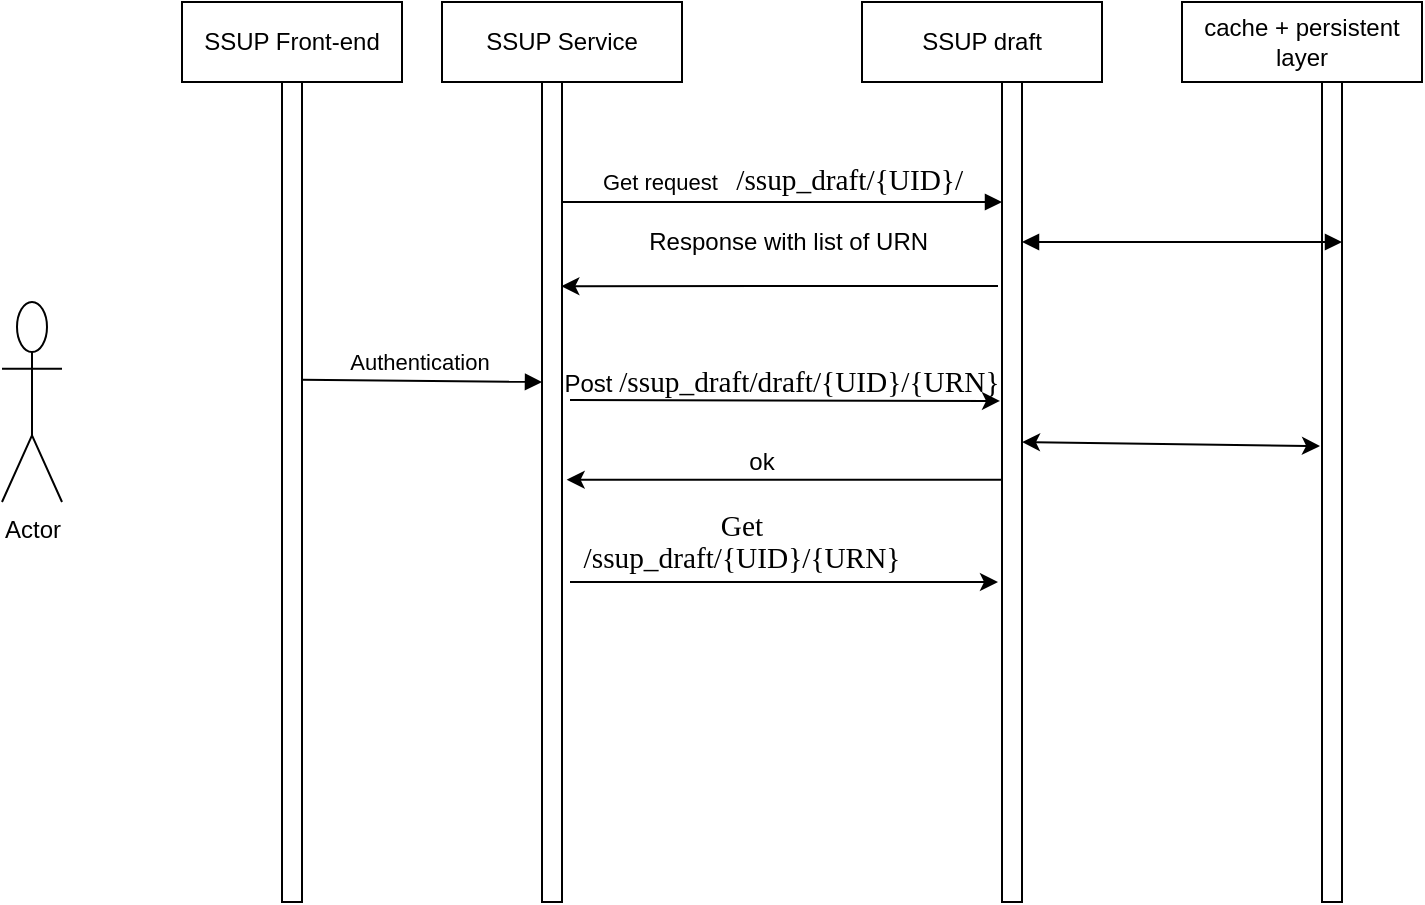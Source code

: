 <mxfile version="14.1.8" type="github">
  <diagram id="rs3CxmLkjNbnN_WrkPo7" name="Page-1">
    <mxGraphModel dx="1609" dy="469" grid="1" gridSize="10" guides="1" tooltips="1" connect="1" arrows="1" fold="1" page="1" pageScale="1" pageWidth="827" pageHeight="1169" math="0" shadow="0">
      <root>
        <mxCell id="0" />
        <mxCell id="1" parent="0" />
        <mxCell id="5L5P67k_fLgxKDmLQXB--1" value="SSUP Front-end" style="rounded=0;whiteSpace=wrap;html=1;" vertex="1" parent="1">
          <mxGeometry x="20" y="20" width="110" height="40" as="geometry" />
        </mxCell>
        <mxCell id="5L5P67k_fLgxKDmLQXB--2" value="SSUP Service" style="rounded=0;whiteSpace=wrap;html=1;" vertex="1" parent="1">
          <mxGeometry x="150" y="20" width="120" height="40" as="geometry" />
        </mxCell>
        <mxCell id="5L5P67k_fLgxKDmLQXB--3" value="SSUP draft" style="rounded=0;whiteSpace=wrap;html=1;" vertex="1" parent="1">
          <mxGeometry x="360" y="20" width="120" height="40" as="geometry" />
        </mxCell>
        <mxCell id="5L5P67k_fLgxKDmLQXB--6" value="cache + persistent layer" style="rounded=0;whiteSpace=wrap;html=1;" vertex="1" parent="1">
          <mxGeometry x="520" y="20" width="120" height="40" as="geometry" />
        </mxCell>
        <mxCell id="5L5P67k_fLgxKDmLQXB--10" value="Actor" style="shape=umlActor;verticalLabelPosition=bottom;verticalAlign=top;html=1;" vertex="1" parent="1">
          <mxGeometry x="-70" y="170" width="30" height="100" as="geometry" />
        </mxCell>
        <mxCell id="5L5P67k_fLgxKDmLQXB--13" value="" style="html=1;points=[];perimeter=orthogonalPerimeter;" vertex="1" parent="1">
          <mxGeometry x="70" y="60" width="10" height="410" as="geometry" />
        </mxCell>
        <mxCell id="5L5P67k_fLgxKDmLQXB--14" value="" style="html=1;points=[];perimeter=orthogonalPerimeter;" vertex="1" parent="1">
          <mxGeometry x="200" y="60" width="10" height="410" as="geometry" />
        </mxCell>
        <mxCell id="5L5P67k_fLgxKDmLQXB--15" value="" style="html=1;points=[];perimeter=orthogonalPerimeter;" vertex="1" parent="1">
          <mxGeometry x="430" y="60" width="10" height="410" as="geometry" />
        </mxCell>
        <mxCell id="5L5P67k_fLgxKDmLQXB--16" value="" style="html=1;points=[];perimeter=orthogonalPerimeter;" vertex="1" parent="1">
          <mxGeometry x="590" y="60" width="10" height="410" as="geometry" />
        </mxCell>
        <mxCell id="5L5P67k_fLgxKDmLQXB--18" value="Authentication&amp;nbsp;" style="html=1;verticalAlign=bottom;endArrow=block;exitX=0.967;exitY=0.363;exitDx=0;exitDy=0;exitPerimeter=0;" edge="1" parent="1" source="5L5P67k_fLgxKDmLQXB--13">
          <mxGeometry width="80" relative="1" as="geometry">
            <mxPoint x="120" y="210" as="sourcePoint" />
            <mxPoint x="200" y="210" as="targetPoint" />
          </mxGeometry>
        </mxCell>
        <mxCell id="5L5P67k_fLgxKDmLQXB--19" value="&lt;span style=&quot;line-height: 107%&quot;&gt;Get request&amp;nbsp; &amp;nbsp;&lt;/span&gt;&lt;span style=&quot;font-size: 11.0pt ; line-height: 107% ; font-family: &amp;#34;calibri&amp;#34; , &amp;#34;sans-serif&amp;#34;&quot;&gt;/ssup_draft/{UID}/&lt;/span&gt;" style="html=1;verticalAlign=bottom;endArrow=block;exitX=0.967;exitY=0.363;exitDx=0;exitDy=0;exitPerimeter=0;" edge="1" parent="1" target="5L5P67k_fLgxKDmLQXB--15">
          <mxGeometry width="80" relative="1" as="geometry">
            <mxPoint x="210.0" y="120.0" as="sourcePoint" />
            <mxPoint x="330.33" y="121.17" as="targetPoint" />
          </mxGeometry>
        </mxCell>
        <mxCell id="5L5P67k_fLgxKDmLQXB--20" value="" style="endArrow=block;startArrow=block;endFill=1;startFill=1;html=1;" edge="1" parent="1">
          <mxGeometry width="160" relative="1" as="geometry">
            <mxPoint x="440" y="140" as="sourcePoint" />
            <mxPoint x="600" y="140" as="targetPoint" />
          </mxGeometry>
        </mxCell>
        <mxCell id="5L5P67k_fLgxKDmLQXB--23" value="" style="endArrow=classic;html=1;entryX=0.967;entryY=0.249;entryDx=0;entryDy=0;entryPerimeter=0;" edge="1" parent="1" target="5L5P67k_fLgxKDmLQXB--14">
          <mxGeometry width="50" height="50" relative="1" as="geometry">
            <mxPoint x="428" y="162" as="sourcePoint" />
            <mxPoint x="320" y="220" as="targetPoint" />
            <Array as="points" />
          </mxGeometry>
        </mxCell>
        <mxCell id="5L5P67k_fLgxKDmLQXB--26" value="Response with list of URN&amp;nbsp;" style="text;html=1;strokeColor=none;fillColor=none;align=center;verticalAlign=middle;whiteSpace=wrap;rounded=0;" vertex="1" parent="1">
          <mxGeometry x="240" y="130" width="170" height="20" as="geometry" />
        </mxCell>
        <mxCell id="5L5P67k_fLgxKDmLQXB--27" value="" style="endArrow=classic;html=1;entryX=-0.1;entryY=0.389;entryDx=0;entryDy=0;entryPerimeter=0;" edge="1" parent="1" target="5L5P67k_fLgxKDmLQXB--15">
          <mxGeometry width="50" height="50" relative="1" as="geometry">
            <mxPoint x="214" y="219" as="sourcePoint" />
            <mxPoint x="260" y="230" as="targetPoint" />
            <Array as="points" />
          </mxGeometry>
        </mxCell>
        <mxCell id="5L5P67k_fLgxKDmLQXB--28" value="Post&amp;nbsp;&lt;span style=&quot;font-size: 11.0pt ; line-height: 107% ; font-family: &amp;#34;calibri&amp;#34; , &amp;#34;sans-serif&amp;#34;&quot;&gt;/ssup_draft/draft/{UID}/{URN}&lt;/span&gt;" style="text;html=1;strokeColor=none;fillColor=none;align=center;verticalAlign=middle;whiteSpace=wrap;rounded=0;" vertex="1" parent="1">
          <mxGeometry x="320" y="200" height="20" as="geometry" />
        </mxCell>
        <mxCell id="5L5P67k_fLgxKDmLQXB--29" value="" style="endArrow=classic;startArrow=classic;html=1;entryX=-0.1;entryY=0.444;entryDx=0;entryDy=0;entryPerimeter=0;" edge="1" parent="1" target="5L5P67k_fLgxKDmLQXB--16">
          <mxGeometry width="50" height="50" relative="1" as="geometry">
            <mxPoint x="440" y="240" as="sourcePoint" />
            <mxPoint x="570" y="240" as="targetPoint" />
          </mxGeometry>
        </mxCell>
        <mxCell id="5L5P67k_fLgxKDmLQXB--30" value="" style="endArrow=classic;html=1;entryX=1.233;entryY=0.485;entryDx=0;entryDy=0;entryPerimeter=0;" edge="1" parent="1" source="5L5P67k_fLgxKDmLQXB--15" target="5L5P67k_fLgxKDmLQXB--14">
          <mxGeometry width="50" height="50" relative="1" as="geometry">
            <mxPoint x="290" y="310" as="sourcePoint" />
            <mxPoint x="340" y="260" as="targetPoint" />
          </mxGeometry>
        </mxCell>
        <mxCell id="5L5P67k_fLgxKDmLQXB--31" value="ok" style="text;html=1;strokeColor=none;fillColor=none;align=center;verticalAlign=middle;whiteSpace=wrap;rounded=0;" vertex="1" parent="1">
          <mxGeometry x="290" y="240" width="40" height="20" as="geometry" />
        </mxCell>
        <mxCell id="5L5P67k_fLgxKDmLQXB--32" value="" style="endArrow=classic;html=1;" edge="1" parent="1">
          <mxGeometry width="50" height="50" relative="1" as="geometry">
            <mxPoint x="214" y="310" as="sourcePoint" />
            <mxPoint x="428" y="310" as="targetPoint" />
            <Array as="points">
              <mxPoint x="310" y="310" />
            </Array>
          </mxGeometry>
        </mxCell>
        <mxCell id="5L5P67k_fLgxKDmLQXB--33" value="&lt;span style=&quot;font-size: 11.0pt ; line-height: 107% ; font-family: &amp;#34;calibri&amp;#34; , &amp;#34;sans-serif&amp;#34;&quot;&gt;Get /ssup_draft/{UID}/{URN}&lt;/span&gt;" style="text;html=1;strokeColor=none;fillColor=none;align=center;verticalAlign=middle;whiteSpace=wrap;rounded=0;" vertex="1" parent="1">
          <mxGeometry x="260" y="280" width="80" height="20" as="geometry" />
        </mxCell>
        <mxCell id="5L5P67k_fLgxKDmLQXB--36" style="edgeStyle=orthogonalEdgeStyle;rounded=0;orthogonalLoop=1;jettySize=auto;html=1;exitX=0.5;exitY=1;exitDx=0;exitDy=0;" edge="1" parent="1" source="5L5P67k_fLgxKDmLQXB--33" target="5L5P67k_fLgxKDmLQXB--33">
          <mxGeometry relative="1" as="geometry" />
        </mxCell>
      </root>
    </mxGraphModel>
  </diagram>
</mxfile>
